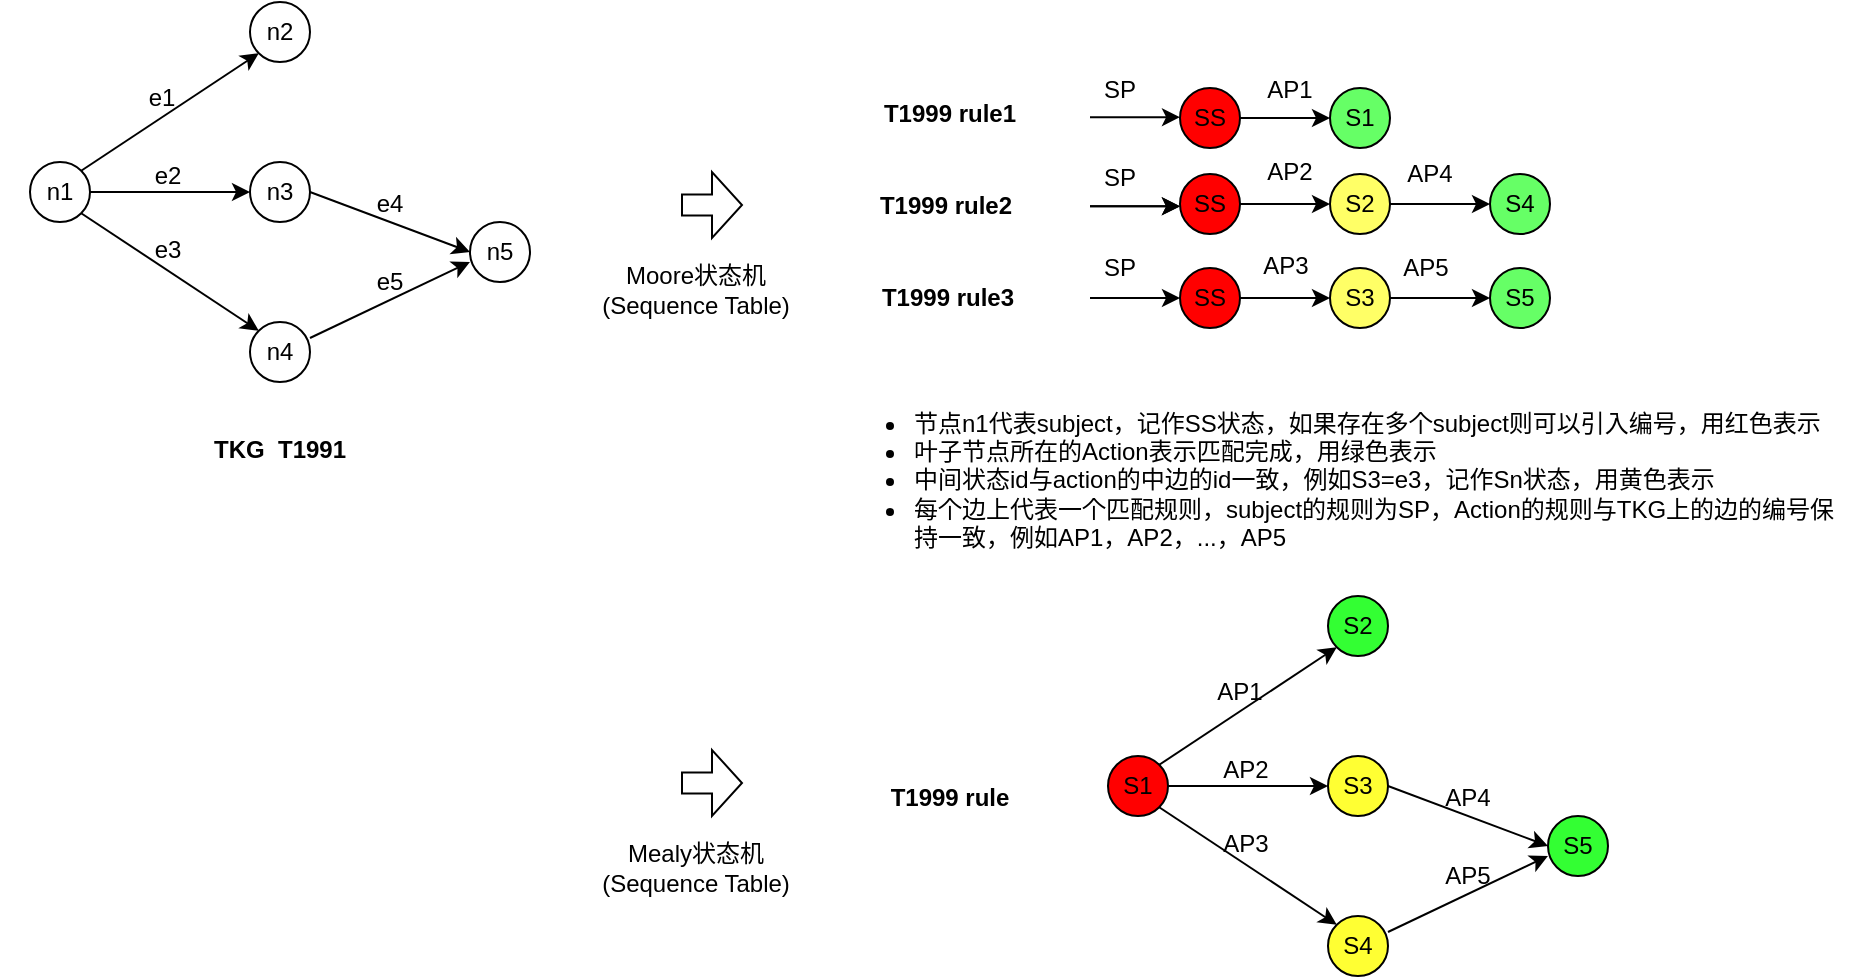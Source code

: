 <mxfile version="21.6.9" type="github">
  <diagram name="第 1 页" id="-7lYUs0J4qmkcCZle5Io">
    <mxGraphModel dx="1395" dy="622" grid="1" gridSize="10" guides="1" tooltips="1" connect="1" arrows="1" fold="1" page="1" pageScale="1" pageWidth="827" pageHeight="1169" math="0" shadow="0">
      <root>
        <mxCell id="0" />
        <mxCell id="1" parent="0" />
        <mxCell id="CP-4DiRKg8OsWxBLcnmP-1" value="" style="ellipse;whiteSpace=wrap;html=1;aspect=fixed;" vertex="1" parent="1">
          <mxGeometry x="80" y="101" width="30" height="30" as="geometry" />
        </mxCell>
        <mxCell id="CP-4DiRKg8OsWxBLcnmP-2" value="" style="ellipse;whiteSpace=wrap;html=1;aspect=fixed;" vertex="1" parent="1">
          <mxGeometry x="190" y="21" width="30" height="30" as="geometry" />
        </mxCell>
        <mxCell id="CP-4DiRKg8OsWxBLcnmP-3" value="" style="ellipse;whiteSpace=wrap;html=1;aspect=fixed;" vertex="1" parent="1">
          <mxGeometry x="190" y="101" width="30" height="30" as="geometry" />
        </mxCell>
        <mxCell id="CP-4DiRKg8OsWxBLcnmP-4" value="" style="ellipse;whiteSpace=wrap;html=1;aspect=fixed;" vertex="1" parent="1">
          <mxGeometry x="190" y="181" width="30" height="30" as="geometry" />
        </mxCell>
        <mxCell id="CP-4DiRKg8OsWxBLcnmP-5" value="" style="ellipse;whiteSpace=wrap;html=1;aspect=fixed;" vertex="1" parent="1">
          <mxGeometry x="300" y="131" width="30" height="30" as="geometry" />
        </mxCell>
        <mxCell id="CP-4DiRKg8OsWxBLcnmP-6" value="" style="endArrow=classic;html=1;rounded=0;entryX=0;entryY=1;entryDx=0;entryDy=0;exitX=1;exitY=0;exitDx=0;exitDy=0;" edge="1" parent="1" source="CP-4DiRKg8OsWxBLcnmP-1" target="CP-4DiRKg8OsWxBLcnmP-2">
          <mxGeometry width="50" height="50" relative="1" as="geometry">
            <mxPoint x="110" y="111" as="sourcePoint" />
            <mxPoint x="160" y="61" as="targetPoint" />
          </mxGeometry>
        </mxCell>
        <mxCell id="CP-4DiRKg8OsWxBLcnmP-7" value="" style="endArrow=classic;html=1;rounded=0;entryX=0;entryY=0.5;entryDx=0;entryDy=0;exitX=1;exitY=0.5;exitDx=0;exitDy=0;" edge="1" parent="1" source="CP-4DiRKg8OsWxBLcnmP-1" target="CP-4DiRKg8OsWxBLcnmP-3">
          <mxGeometry width="50" height="50" relative="1" as="geometry">
            <mxPoint x="116" y="115" as="sourcePoint" />
            <mxPoint x="204" y="57" as="targetPoint" />
          </mxGeometry>
        </mxCell>
        <mxCell id="CP-4DiRKg8OsWxBLcnmP-8" value="" style="endArrow=classic;html=1;rounded=0;entryX=0;entryY=0;entryDx=0;entryDy=0;exitX=1;exitY=1;exitDx=0;exitDy=0;" edge="1" parent="1" source="CP-4DiRKg8OsWxBLcnmP-1" target="CP-4DiRKg8OsWxBLcnmP-4">
          <mxGeometry width="50" height="50" relative="1" as="geometry">
            <mxPoint x="126" y="125" as="sourcePoint" />
            <mxPoint x="214" y="67" as="targetPoint" />
          </mxGeometry>
        </mxCell>
        <mxCell id="CP-4DiRKg8OsWxBLcnmP-9" value="" style="endArrow=classic;html=1;rounded=0;entryX=0;entryY=0.5;entryDx=0;entryDy=0;exitX=1;exitY=0.5;exitDx=0;exitDy=0;" edge="1" parent="1" source="CP-4DiRKg8OsWxBLcnmP-3" target="CP-4DiRKg8OsWxBLcnmP-5">
          <mxGeometry width="50" height="50" relative="1" as="geometry">
            <mxPoint x="136" y="135" as="sourcePoint" />
            <mxPoint x="224" y="77" as="targetPoint" />
          </mxGeometry>
        </mxCell>
        <mxCell id="CP-4DiRKg8OsWxBLcnmP-10" value="" style="endArrow=classic;html=1;rounded=0;exitX=1;exitY=0;exitDx=0;exitDy=0;" edge="1" parent="1">
          <mxGeometry width="50" height="50" relative="1" as="geometry">
            <mxPoint x="220" y="189" as="sourcePoint" />
            <mxPoint x="300" y="151" as="targetPoint" />
          </mxGeometry>
        </mxCell>
        <mxCell id="CP-4DiRKg8OsWxBLcnmP-11" value="n2" style="text;strokeColor=none;align=center;fillColor=none;html=1;verticalAlign=middle;whiteSpace=wrap;rounded=0;" vertex="1" parent="1">
          <mxGeometry x="175" y="21" width="60" height="30" as="geometry" />
        </mxCell>
        <mxCell id="CP-4DiRKg8OsWxBLcnmP-12" value="n1" style="text;strokeColor=none;align=center;fillColor=none;html=1;verticalAlign=middle;whiteSpace=wrap;rounded=0;" vertex="1" parent="1">
          <mxGeometry x="65" y="101" width="60" height="30" as="geometry" />
        </mxCell>
        <mxCell id="CP-4DiRKg8OsWxBLcnmP-13" value="n3" style="text;strokeColor=none;align=center;fillColor=none;html=1;verticalAlign=middle;whiteSpace=wrap;rounded=0;" vertex="1" parent="1">
          <mxGeometry x="175" y="101" width="60" height="30" as="geometry" />
        </mxCell>
        <mxCell id="CP-4DiRKg8OsWxBLcnmP-14" value="n4" style="text;strokeColor=none;align=center;fillColor=none;html=1;verticalAlign=middle;whiteSpace=wrap;rounded=0;" vertex="1" parent="1">
          <mxGeometry x="175" y="181" width="60" height="30" as="geometry" />
        </mxCell>
        <mxCell id="CP-4DiRKg8OsWxBLcnmP-15" value="n5" style="text;strokeColor=none;align=center;fillColor=none;html=1;verticalAlign=middle;whiteSpace=wrap;rounded=0;" vertex="1" parent="1">
          <mxGeometry x="285" y="131" width="60" height="30" as="geometry" />
        </mxCell>
        <mxCell id="CP-4DiRKg8OsWxBLcnmP-16" value="e1" style="text;strokeColor=none;align=center;fillColor=none;html=1;verticalAlign=middle;whiteSpace=wrap;rounded=0;" vertex="1" parent="1">
          <mxGeometry x="116" y="54" width="60" height="30" as="geometry" />
        </mxCell>
        <mxCell id="CP-4DiRKg8OsWxBLcnmP-17" value="e2" style="text;strokeColor=none;align=center;fillColor=none;html=1;verticalAlign=middle;whiteSpace=wrap;rounded=0;" vertex="1" parent="1">
          <mxGeometry x="119" y="93" width="60" height="30" as="geometry" />
        </mxCell>
        <mxCell id="CP-4DiRKg8OsWxBLcnmP-20" value="e3" style="text;strokeColor=none;align=center;fillColor=none;html=1;verticalAlign=middle;whiteSpace=wrap;rounded=0;" vertex="1" parent="1">
          <mxGeometry x="119" y="130" width="60" height="30" as="geometry" />
        </mxCell>
        <mxCell id="CP-4DiRKg8OsWxBLcnmP-21" value="e4" style="text;strokeColor=none;align=center;fillColor=none;html=1;verticalAlign=middle;whiteSpace=wrap;rounded=0;" vertex="1" parent="1">
          <mxGeometry x="230" y="107" width="60" height="30" as="geometry" />
        </mxCell>
        <mxCell id="CP-4DiRKg8OsWxBLcnmP-22" value="e5" style="text;strokeColor=none;align=center;fillColor=none;html=1;verticalAlign=middle;whiteSpace=wrap;rounded=0;" vertex="1" parent="1">
          <mxGeometry x="230" y="146" width="60" height="30" as="geometry" />
        </mxCell>
        <mxCell id="CP-4DiRKg8OsWxBLcnmP-23" value="" style="html=1;shadow=0;dashed=0;align=center;verticalAlign=middle;shape=mxgraph.arrows2.arrow;dy=0.68;dx=15;notch=0;" vertex="1" parent="1">
          <mxGeometry x="406" y="106" width="30" height="33" as="geometry" />
        </mxCell>
        <mxCell id="CP-4DiRKg8OsWxBLcnmP-24" value="&lt;ul&gt;&lt;li&gt;&lt;div align=&quot;left&quot;&gt;节点n1代表subject，记作SS状态，如果存在多个subject则可以引入编号，用红色表示&lt;/div&gt;&lt;/li&gt;&lt;li&gt;叶子节点所在的Action表示匹配完成，用绿色表示&lt;/li&gt;&lt;li&gt;&lt;div align=&quot;left&quot;&gt;中间状态id与action的中边的id一致，例如S3=e3，记作Sn状态，用黄色表示&lt;/div&gt;&lt;/li&gt;&lt;li&gt;每个边上代表一个匹配规则，subject的规则为SP，Action的规则与TKG上的边的编号保持一致，例如AP1，AP2，...，AP5&lt;br&gt;&lt;/li&gt;&lt;/ul&gt;" style="text;strokeColor=none;align=left;fillColor=none;html=1;verticalAlign=middle;whiteSpace=wrap;rounded=0;" vertex="1" parent="1">
          <mxGeometry x="480" y="210" width="510" height="100" as="geometry" />
        </mxCell>
        <mxCell id="CP-4DiRKg8OsWxBLcnmP-26" value="&lt;b&gt;TKG&amp;nbsp; T1991&lt;/b&gt;" style="text;strokeColor=none;align=center;fillColor=none;html=1;verticalAlign=middle;whiteSpace=wrap;rounded=0;" vertex="1" parent="1">
          <mxGeometry x="165" y="230" width="80" height="30" as="geometry" />
        </mxCell>
        <mxCell id="CP-4DiRKg8OsWxBLcnmP-27" value="&lt;div&gt;Moore状态机&lt;/div&gt;&lt;div&gt;(Sequence Table)&lt;br&gt;&lt;/div&gt;" style="text;strokeColor=none;align=center;fillColor=none;html=1;verticalAlign=middle;whiteSpace=wrap;rounded=0;" vertex="1" parent="1">
          <mxGeometry x="361" y="150" width="104" height="30" as="geometry" />
        </mxCell>
        <mxCell id="CP-4DiRKg8OsWxBLcnmP-38" value="" style="endArrow=classic;html=1;rounded=0;exitX=1;exitY=0.5;exitDx=0;exitDy=0;entryX=0;entryY=0.5;entryDx=0;entryDy=0;" edge="1" parent="1" source="CP-4DiRKg8OsWxBLcnmP-29" target="CP-4DiRKg8OsWxBLcnmP-39">
          <mxGeometry width="50" height="50" relative="1" as="geometry">
            <mxPoint x="740" y="144" as="sourcePoint" />
            <mxPoint x="560" y="284" as="targetPoint" />
          </mxGeometry>
        </mxCell>
        <mxCell id="CP-4DiRKg8OsWxBLcnmP-29" value="SS" style="ellipse;whiteSpace=wrap;html=1;aspect=fixed;container=0;fillColor=#FF0000;" vertex="1" parent="1">
          <mxGeometry x="655" y="64" width="30" height="30" as="geometry" />
        </mxCell>
        <mxCell id="CP-4DiRKg8OsWxBLcnmP-39" value="S1" style="ellipse;whiteSpace=wrap;html=1;aspect=fixed;container=0;fillColor=#66FF66;" vertex="1" parent="1">
          <mxGeometry x="730" y="64" width="30" height="30" as="geometry" />
        </mxCell>
        <mxCell id="CP-4DiRKg8OsWxBLcnmP-40" value="" style="endArrow=classic;html=1;rounded=0;exitX=1;exitY=0.5;exitDx=0;exitDy=0;entryX=0;entryY=0.5;entryDx=0;entryDy=0;" edge="1" parent="1" source="CP-4DiRKg8OsWxBLcnmP-41" target="CP-4DiRKg8OsWxBLcnmP-42">
          <mxGeometry width="50" height="50" relative="1" as="geometry">
            <mxPoint x="740" y="187" as="sourcePoint" />
            <mxPoint x="560" y="327" as="targetPoint" />
          </mxGeometry>
        </mxCell>
        <mxCell id="CP-4DiRKg8OsWxBLcnmP-41" value="SS" style="ellipse;whiteSpace=wrap;html=1;aspect=fixed;container=0;fillColor=#FF0000;" vertex="1" parent="1">
          <mxGeometry x="655" y="107" width="30" height="30" as="geometry" />
        </mxCell>
        <mxCell id="CP-4DiRKg8OsWxBLcnmP-42" value="S2" style="ellipse;whiteSpace=wrap;html=1;aspect=fixed;container=0;fillColor=#FFFF66;" vertex="1" parent="1">
          <mxGeometry x="730" y="107" width="30" height="30" as="geometry" />
        </mxCell>
        <mxCell id="CP-4DiRKg8OsWxBLcnmP-43" value="S4" style="ellipse;whiteSpace=wrap;html=1;aspect=fixed;container=0;fillColor=#66FF66;" vertex="1" parent="1">
          <mxGeometry x="810" y="107" width="30" height="30" as="geometry" />
        </mxCell>
        <mxCell id="CP-4DiRKg8OsWxBLcnmP-44" value="" style="endArrow=classic;html=1;rounded=0;exitX=1;exitY=0.5;exitDx=0;exitDy=0;entryX=0;entryY=0.5;entryDx=0;entryDy=0;" edge="1" parent="1" source="CP-4DiRKg8OsWxBLcnmP-42" target="CP-4DiRKg8OsWxBLcnmP-43">
          <mxGeometry width="50" height="50" relative="1" as="geometry">
            <mxPoint x="695" y="132" as="sourcePoint" />
            <mxPoint x="740" y="132" as="targetPoint" />
          </mxGeometry>
        </mxCell>
        <mxCell id="CP-4DiRKg8OsWxBLcnmP-45" value="" style="endArrow=classic;html=1;rounded=0;exitX=1;exitY=0.5;exitDx=0;exitDy=0;entryX=0;entryY=0.5;entryDx=0;entryDy=0;" edge="1" parent="1" source="CP-4DiRKg8OsWxBLcnmP-46" target="CP-4DiRKg8OsWxBLcnmP-47">
          <mxGeometry width="50" height="50" relative="1" as="geometry">
            <mxPoint x="740" y="234" as="sourcePoint" />
            <mxPoint x="560" y="374" as="targetPoint" />
          </mxGeometry>
        </mxCell>
        <mxCell id="CP-4DiRKg8OsWxBLcnmP-46" value="SS" style="ellipse;whiteSpace=wrap;html=1;aspect=fixed;container=0;fillColor=#FF0000;" vertex="1" parent="1">
          <mxGeometry x="655" y="154" width="30" height="30" as="geometry" />
        </mxCell>
        <mxCell id="CP-4DiRKg8OsWxBLcnmP-47" value="S3" style="ellipse;whiteSpace=wrap;html=1;aspect=fixed;container=0;fillColor=#FFFF66;" vertex="1" parent="1">
          <mxGeometry x="730" y="154" width="30" height="30" as="geometry" />
        </mxCell>
        <mxCell id="CP-4DiRKg8OsWxBLcnmP-48" value="S5" style="ellipse;whiteSpace=wrap;html=1;aspect=fixed;container=0;fillColor=#66FF66;" vertex="1" parent="1">
          <mxGeometry x="810" y="154" width="30" height="30" as="geometry" />
        </mxCell>
        <mxCell id="CP-4DiRKg8OsWxBLcnmP-49" value="" style="endArrow=classic;html=1;rounded=0;exitX=1;exitY=0.5;exitDx=0;exitDy=0;entryX=0;entryY=0.5;entryDx=0;entryDy=0;" edge="1" parent="1" source="CP-4DiRKg8OsWxBLcnmP-47" target="CP-4DiRKg8OsWxBLcnmP-48">
          <mxGeometry width="50" height="50" relative="1" as="geometry">
            <mxPoint x="695" y="179" as="sourcePoint" />
            <mxPoint x="740" y="179" as="targetPoint" />
          </mxGeometry>
        </mxCell>
        <mxCell id="CP-4DiRKg8OsWxBLcnmP-50" value="" style="html=1;shadow=0;dashed=0;align=center;verticalAlign=middle;shape=mxgraph.arrows2.arrow;dy=0.68;dx=15;notch=0;" vertex="1" parent="1">
          <mxGeometry x="406" y="395" width="30" height="33" as="geometry" />
        </mxCell>
        <mxCell id="CP-4DiRKg8OsWxBLcnmP-51" value="&lt;div&gt;Mealy状态机&lt;/div&gt;&lt;div&gt;(Sequence Table)&lt;br&gt;&lt;/div&gt;" style="text;strokeColor=none;align=center;fillColor=none;html=1;verticalAlign=middle;whiteSpace=wrap;rounded=0;" vertex="1" parent="1">
          <mxGeometry x="361" y="439" width="104" height="30" as="geometry" />
        </mxCell>
        <mxCell id="CP-4DiRKg8OsWxBLcnmP-52" value="" style="endArrow=classic;html=1;rounded=0;exitX=1;exitY=0.5;exitDx=0;exitDy=0;entryX=0;entryY=0.5;entryDx=0;entryDy=0;" edge="1" parent="1">
          <mxGeometry width="50" height="50" relative="1" as="geometry">
            <mxPoint x="610" y="78.58" as="sourcePoint" />
            <mxPoint x="655" y="78.58" as="targetPoint" />
          </mxGeometry>
        </mxCell>
        <mxCell id="CP-4DiRKg8OsWxBLcnmP-53" value="" style="endArrow=classic;html=1;rounded=0;exitX=1;exitY=0.5;exitDx=0;exitDy=0;entryX=0;entryY=0.5;entryDx=0;entryDy=0;" edge="1" parent="1">
          <mxGeometry width="50" height="50" relative="1" as="geometry">
            <mxPoint x="610" y="123.17" as="sourcePoint" />
            <mxPoint x="655" y="123.17" as="targetPoint" />
          </mxGeometry>
        </mxCell>
        <mxCell id="CP-4DiRKg8OsWxBLcnmP-54" value="" style="endArrow=classic;html=1;rounded=0;exitX=1;exitY=0.5;exitDx=0;exitDy=0;entryX=0;entryY=0.5;entryDx=0;entryDy=0;" edge="1" parent="1">
          <mxGeometry width="50" height="50" relative="1" as="geometry">
            <mxPoint x="610" y="123.17" as="sourcePoint" />
            <mxPoint x="655" y="123.17" as="targetPoint" />
          </mxGeometry>
        </mxCell>
        <mxCell id="CP-4DiRKg8OsWxBLcnmP-55" value="" style="endArrow=classic;html=1;rounded=0;exitX=1;exitY=0.5;exitDx=0;exitDy=0;entryX=0;entryY=0.5;entryDx=0;entryDy=0;" edge="1" parent="1">
          <mxGeometry width="50" height="50" relative="1" as="geometry">
            <mxPoint x="610" y="169" as="sourcePoint" />
            <mxPoint x="655" y="169" as="targetPoint" />
          </mxGeometry>
        </mxCell>
        <mxCell id="CP-4DiRKg8OsWxBLcnmP-73" value="&lt;b&gt;T1999 rule1&lt;/b&gt;" style="text;strokeColor=none;align=center;fillColor=none;html=1;verticalAlign=middle;whiteSpace=wrap;rounded=0;" vertex="1" parent="1">
          <mxGeometry x="500" y="62" width="80" height="30" as="geometry" />
        </mxCell>
        <mxCell id="CP-4DiRKg8OsWxBLcnmP-74" value="&lt;b&gt;T1999 rule2&lt;/b&gt;" style="text;strokeColor=none;align=center;fillColor=none;html=1;verticalAlign=middle;whiteSpace=wrap;rounded=0;" vertex="1" parent="1">
          <mxGeometry x="498" y="108" width="80" height="30" as="geometry" />
        </mxCell>
        <mxCell id="CP-4DiRKg8OsWxBLcnmP-75" value="&lt;b&gt;T1999 rule3&lt;/b&gt;" style="text;strokeColor=none;align=center;fillColor=none;html=1;verticalAlign=middle;whiteSpace=wrap;rounded=0;" vertex="1" parent="1">
          <mxGeometry x="499" y="154" width="80" height="30" as="geometry" />
        </mxCell>
        <mxCell id="CP-4DiRKg8OsWxBLcnmP-77" value="SP" style="text;strokeColor=none;align=center;fillColor=none;html=1;verticalAlign=middle;whiteSpace=wrap;rounded=0;" vertex="1" parent="1">
          <mxGeometry x="595" y="50" width="60" height="30" as="geometry" />
        </mxCell>
        <mxCell id="CP-4DiRKg8OsWxBLcnmP-78" value="SP" style="text;strokeColor=none;align=center;fillColor=none;html=1;verticalAlign=middle;whiteSpace=wrap;rounded=0;" vertex="1" parent="1">
          <mxGeometry x="595" y="94" width="60" height="30" as="geometry" />
        </mxCell>
        <mxCell id="CP-4DiRKg8OsWxBLcnmP-79" value="SP" style="text;strokeColor=none;align=center;fillColor=none;html=1;verticalAlign=middle;whiteSpace=wrap;rounded=0;" vertex="1" parent="1">
          <mxGeometry x="595" y="139" width="60" height="30" as="geometry" />
        </mxCell>
        <mxCell id="CP-4DiRKg8OsWxBLcnmP-80" value="AP1" style="text;strokeColor=none;align=center;fillColor=none;html=1;verticalAlign=middle;whiteSpace=wrap;rounded=0;" vertex="1" parent="1">
          <mxGeometry x="680" y="50" width="60" height="30" as="geometry" />
        </mxCell>
        <mxCell id="CP-4DiRKg8OsWxBLcnmP-82" value="AP2" style="text;strokeColor=none;align=center;fillColor=none;html=1;verticalAlign=middle;whiteSpace=wrap;rounded=0;" vertex="1" parent="1">
          <mxGeometry x="680" y="91" width="60" height="30" as="geometry" />
        </mxCell>
        <mxCell id="CP-4DiRKg8OsWxBLcnmP-83" value="AP4" style="text;strokeColor=none;align=center;fillColor=none;html=1;verticalAlign=middle;whiteSpace=wrap;rounded=0;" vertex="1" parent="1">
          <mxGeometry x="750" y="92" width="60" height="30" as="geometry" />
        </mxCell>
        <mxCell id="CP-4DiRKg8OsWxBLcnmP-85" value="AP3" style="text;strokeColor=none;align=center;fillColor=none;html=1;verticalAlign=middle;whiteSpace=wrap;rounded=0;" vertex="1" parent="1">
          <mxGeometry x="678" y="138" width="60" height="30" as="geometry" />
        </mxCell>
        <mxCell id="CP-4DiRKg8OsWxBLcnmP-86" value="AP5" style="text;strokeColor=none;align=center;fillColor=none;html=1;verticalAlign=middle;whiteSpace=wrap;rounded=0;" vertex="1" parent="1">
          <mxGeometry x="748" y="139" width="60" height="30" as="geometry" />
        </mxCell>
        <mxCell id="CP-4DiRKg8OsWxBLcnmP-88" value="S1" style="ellipse;whiteSpace=wrap;html=1;aspect=fixed;fillColor=#FF0000;" vertex="1" parent="1">
          <mxGeometry x="619" y="398" width="30" height="30" as="geometry" />
        </mxCell>
        <mxCell id="CP-4DiRKg8OsWxBLcnmP-89" value="S2" style="ellipse;whiteSpace=wrap;html=1;aspect=fixed;fillColor=#33FF33;" vertex="1" parent="1">
          <mxGeometry x="729" y="318" width="30" height="30" as="geometry" />
        </mxCell>
        <mxCell id="CP-4DiRKg8OsWxBLcnmP-90" value="S3" style="ellipse;whiteSpace=wrap;html=1;aspect=fixed;fillColor=#FFFF33;" vertex="1" parent="1">
          <mxGeometry x="729" y="398" width="30" height="30" as="geometry" />
        </mxCell>
        <mxCell id="CP-4DiRKg8OsWxBLcnmP-91" value="S4" style="ellipse;whiteSpace=wrap;html=1;aspect=fixed;fillColor=#FFFF33;" vertex="1" parent="1">
          <mxGeometry x="729" y="478" width="30" height="30" as="geometry" />
        </mxCell>
        <mxCell id="CP-4DiRKg8OsWxBLcnmP-92" value="S5" style="ellipse;whiteSpace=wrap;html=1;aspect=fixed;fillColor=#33FF33;" vertex="1" parent="1">
          <mxGeometry x="839" y="428" width="30" height="30" as="geometry" />
        </mxCell>
        <mxCell id="CP-4DiRKg8OsWxBLcnmP-93" value="" style="endArrow=classic;html=1;rounded=0;entryX=0;entryY=1;entryDx=0;entryDy=0;exitX=1;exitY=0;exitDx=0;exitDy=0;" edge="1" parent="1" source="CP-4DiRKg8OsWxBLcnmP-88" target="CP-4DiRKg8OsWxBLcnmP-89">
          <mxGeometry width="50" height="50" relative="1" as="geometry">
            <mxPoint x="649" y="408" as="sourcePoint" />
            <mxPoint x="699" y="358" as="targetPoint" />
          </mxGeometry>
        </mxCell>
        <mxCell id="CP-4DiRKg8OsWxBLcnmP-94" value="" style="endArrow=classic;html=1;rounded=0;entryX=0;entryY=0.5;entryDx=0;entryDy=0;exitX=1;exitY=0.5;exitDx=0;exitDy=0;" edge="1" parent="1" source="CP-4DiRKg8OsWxBLcnmP-88" target="CP-4DiRKg8OsWxBLcnmP-90">
          <mxGeometry width="50" height="50" relative="1" as="geometry">
            <mxPoint x="655" y="412" as="sourcePoint" />
            <mxPoint x="743" y="354" as="targetPoint" />
          </mxGeometry>
        </mxCell>
        <mxCell id="CP-4DiRKg8OsWxBLcnmP-95" value="" style="endArrow=classic;html=1;rounded=0;entryX=0;entryY=0;entryDx=0;entryDy=0;exitX=1;exitY=1;exitDx=0;exitDy=0;" edge="1" parent="1" source="CP-4DiRKg8OsWxBLcnmP-88" target="CP-4DiRKg8OsWxBLcnmP-91">
          <mxGeometry width="50" height="50" relative="1" as="geometry">
            <mxPoint x="665" y="422" as="sourcePoint" />
            <mxPoint x="753" y="364" as="targetPoint" />
          </mxGeometry>
        </mxCell>
        <mxCell id="CP-4DiRKg8OsWxBLcnmP-96" value="" style="endArrow=classic;html=1;rounded=0;entryX=0;entryY=0.5;entryDx=0;entryDy=0;exitX=1;exitY=0.5;exitDx=0;exitDy=0;" edge="1" parent="1" source="CP-4DiRKg8OsWxBLcnmP-90" target="CP-4DiRKg8OsWxBLcnmP-92">
          <mxGeometry width="50" height="50" relative="1" as="geometry">
            <mxPoint x="675" y="432" as="sourcePoint" />
            <mxPoint x="763" y="374" as="targetPoint" />
          </mxGeometry>
        </mxCell>
        <mxCell id="CP-4DiRKg8OsWxBLcnmP-97" value="" style="endArrow=classic;html=1;rounded=0;exitX=1;exitY=0;exitDx=0;exitDy=0;" edge="1" parent="1">
          <mxGeometry width="50" height="50" relative="1" as="geometry">
            <mxPoint x="759" y="486" as="sourcePoint" />
            <mxPoint x="839" y="448" as="targetPoint" />
          </mxGeometry>
        </mxCell>
        <mxCell id="CP-4DiRKg8OsWxBLcnmP-103" value="AP1" style="text;strokeColor=none;align=center;fillColor=none;html=1;verticalAlign=middle;whiteSpace=wrap;rounded=0;" vertex="1" parent="1">
          <mxGeometry x="655" y="351" width="60" height="30" as="geometry" />
        </mxCell>
        <mxCell id="CP-4DiRKg8OsWxBLcnmP-104" value="AP2" style="text;strokeColor=none;align=center;fillColor=none;html=1;verticalAlign=middle;whiteSpace=wrap;rounded=0;" vertex="1" parent="1">
          <mxGeometry x="658" y="390" width="60" height="30" as="geometry" />
        </mxCell>
        <mxCell id="CP-4DiRKg8OsWxBLcnmP-105" value="AP3" style="text;strokeColor=none;align=center;fillColor=none;html=1;verticalAlign=middle;whiteSpace=wrap;rounded=0;" vertex="1" parent="1">
          <mxGeometry x="658" y="427" width="60" height="30" as="geometry" />
        </mxCell>
        <mxCell id="CP-4DiRKg8OsWxBLcnmP-106" value="AP4" style="text;strokeColor=none;align=center;fillColor=none;html=1;verticalAlign=middle;whiteSpace=wrap;rounded=0;" vertex="1" parent="1">
          <mxGeometry x="769" y="404" width="60" height="30" as="geometry" />
        </mxCell>
        <mxCell id="CP-4DiRKg8OsWxBLcnmP-107" value="AP5" style="text;strokeColor=none;align=center;fillColor=none;html=1;verticalAlign=middle;whiteSpace=wrap;rounded=0;" vertex="1" parent="1">
          <mxGeometry x="769" y="443" width="60" height="30" as="geometry" />
        </mxCell>
        <mxCell id="CP-4DiRKg8OsWxBLcnmP-108" value="&lt;b&gt;T1999 rule&lt;/b&gt;" style="text;strokeColor=none;align=center;fillColor=none;html=1;verticalAlign=middle;whiteSpace=wrap;rounded=0;" vertex="1" parent="1">
          <mxGeometry x="500" y="404" width="80" height="30" as="geometry" />
        </mxCell>
      </root>
    </mxGraphModel>
  </diagram>
</mxfile>
